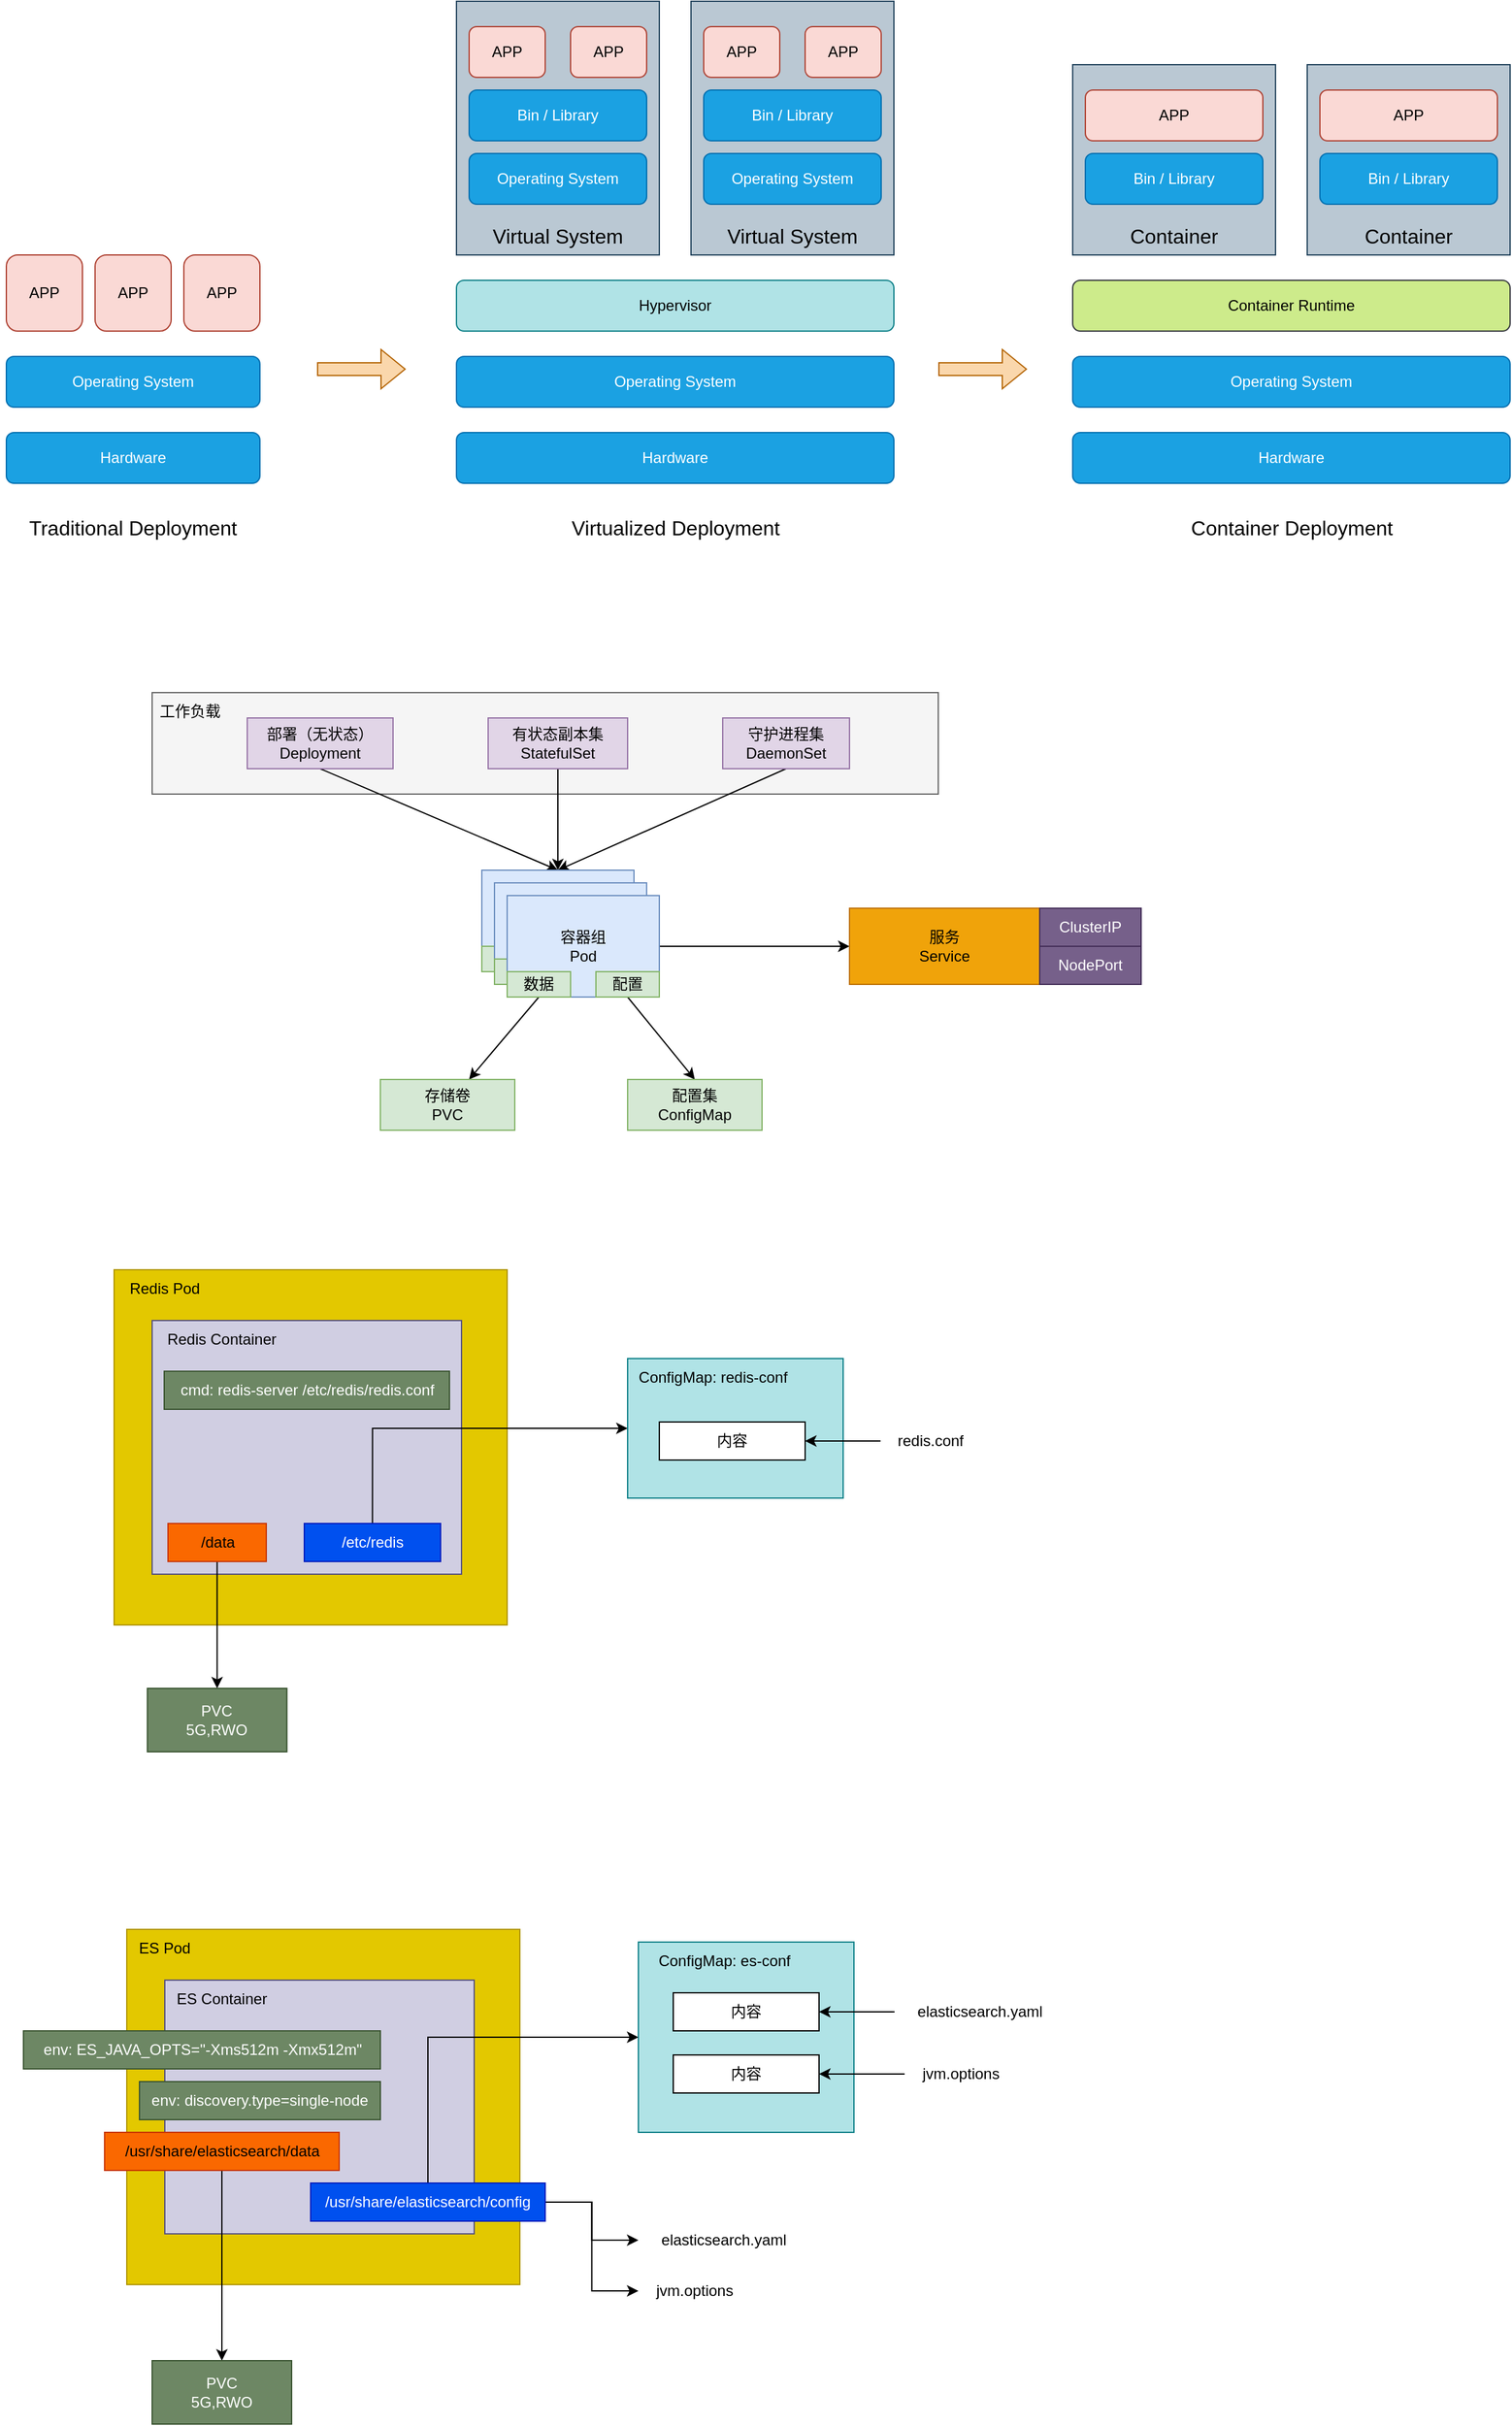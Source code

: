 <mxfile version="22.1.0" type="github">
  <diagram name="第 1 页" id="i1kklar53S_GGs_v64jb">
    <mxGraphModel dx="1242" dy="756" grid="1" gridSize="10" guides="1" tooltips="1" connect="1" arrows="1" fold="1" page="1" pageScale="1" pageWidth="827" pageHeight="1169" math="0" shadow="0">
      <root>
        <mxCell id="0" />
        <mxCell id="1" parent="0" />
        <mxCell id="_m6hfk_0l0CRy2P_7ZKI-25" value="" style="rounded=0;whiteSpace=wrap;html=1;fillColor=#f5f5f5;fontColor=#333333;strokeColor=#666666;" vertex="1" parent="1">
          <mxGeometry x="170" y="615" width="620" height="80" as="geometry" />
        </mxCell>
        <mxCell id="-WrX6jAIOm3FxNoPc4Nv-13" value="" style="rounded=0;whiteSpace=wrap;html=1;fillColor=#bac8d3;strokeColor=#23445d;" parent="1" vertex="1">
          <mxGeometry x="410" y="70" width="160" height="200" as="geometry" />
        </mxCell>
        <mxCell id="-WrX6jAIOm3FxNoPc4Nv-1" value="Hardware" style="rounded=1;whiteSpace=wrap;html=1;fillColor=#1ba1e2;strokeColor=#006EAF;fontColor=#ffffff;" parent="1" vertex="1">
          <mxGeometry x="55" y="410" width="200" height="40" as="geometry" />
        </mxCell>
        <mxCell id="-WrX6jAIOm3FxNoPc4Nv-2" value="Traditional Deployment" style="text;html=1;strokeColor=none;fillColor=none;align=center;verticalAlign=middle;whiteSpace=wrap;rounded=0;fontSize=16;" parent="1" vertex="1">
          <mxGeometry x="50" y="470" width="210" height="30" as="geometry" />
        </mxCell>
        <mxCell id="-WrX6jAIOm3FxNoPc4Nv-3" value="Operating System" style="rounded=1;whiteSpace=wrap;html=1;fillColor=#1ba1e2;strokeColor=#006EAF;fontColor=#ffffff;" parent="1" vertex="1">
          <mxGeometry x="55" y="350" width="200" height="40" as="geometry" />
        </mxCell>
        <mxCell id="-WrX6jAIOm3FxNoPc4Nv-4" value="APP" style="rounded=1;whiteSpace=wrap;html=1;fillColor=#fad9d5;strokeColor=#ae4132;" parent="1" vertex="1">
          <mxGeometry x="55" y="270" width="60" height="60" as="geometry" />
        </mxCell>
        <mxCell id="-WrX6jAIOm3FxNoPc4Nv-5" value="APP" style="rounded=1;whiteSpace=wrap;html=1;fillColor=#fad9d5;strokeColor=#ae4132;" parent="1" vertex="1">
          <mxGeometry x="195" y="270" width="60" height="60" as="geometry" />
        </mxCell>
        <mxCell id="-WrX6jAIOm3FxNoPc4Nv-6" value="APP" style="rounded=1;whiteSpace=wrap;html=1;fillColor=#fad9d5;strokeColor=#ae4132;" parent="1" vertex="1">
          <mxGeometry x="125" y="270" width="60" height="60" as="geometry" />
        </mxCell>
        <mxCell id="-WrX6jAIOm3FxNoPc4Nv-7" value="Hardware" style="rounded=1;whiteSpace=wrap;html=1;fillColor=#1ba1e2;strokeColor=#006EAF;fontColor=#ffffff;" parent="1" vertex="1">
          <mxGeometry x="410" y="410" width="345" height="40" as="geometry" />
        </mxCell>
        <mxCell id="-WrX6jAIOm3FxNoPc4Nv-8" value="Virtualized Deployment" style="text;html=1;strokeColor=none;fillColor=none;align=center;verticalAlign=middle;whiteSpace=wrap;rounded=0;fontSize=16;" parent="1" vertex="1">
          <mxGeometry x="477.5" y="470" width="210" height="30" as="geometry" />
        </mxCell>
        <mxCell id="-WrX6jAIOm3FxNoPc4Nv-9" value="Operating System" style="rounded=1;whiteSpace=wrap;html=1;fillColor=#1ba1e2;strokeColor=#006EAF;fontColor=#ffffff;" parent="1" vertex="1">
          <mxGeometry x="410" y="350" width="345" height="40" as="geometry" />
        </mxCell>
        <mxCell id="-WrX6jAIOm3FxNoPc4Nv-10" value="Hypervisor" style="rounded=1;whiteSpace=wrap;html=1;fillColor=#b0e3e6;strokeColor=#0e8088;" parent="1" vertex="1">
          <mxGeometry x="410" y="290" width="345" height="40" as="geometry" />
        </mxCell>
        <mxCell id="-WrX6jAIOm3FxNoPc4Nv-12" value="Operating System" style="rounded=1;whiteSpace=wrap;html=1;fillColor=#1ba1e2;strokeColor=#006EAF;fontColor=#ffffff;" parent="1" vertex="1">
          <mxGeometry x="420" y="190" width="140" height="40" as="geometry" />
        </mxCell>
        <mxCell id="-WrX6jAIOm3FxNoPc4Nv-14" value="Bin / Library" style="rounded=1;whiteSpace=wrap;html=1;fillColor=#1ba1e2;strokeColor=#006EAF;fontColor=#ffffff;" parent="1" vertex="1">
          <mxGeometry x="420" y="140" width="140" height="40" as="geometry" />
        </mxCell>
        <mxCell id="-WrX6jAIOm3FxNoPc4Nv-15" value="APP" style="rounded=1;whiteSpace=wrap;html=1;fillColor=#fad9d5;strokeColor=#ae4132;" parent="1" vertex="1">
          <mxGeometry x="420" y="90" width="60" height="40" as="geometry" />
        </mxCell>
        <mxCell id="-WrX6jAIOm3FxNoPc4Nv-16" value="APP" style="rounded=1;whiteSpace=wrap;html=1;fillColor=#fad9d5;strokeColor=#ae4132;" parent="1" vertex="1">
          <mxGeometry x="500" y="90" width="60" height="40" as="geometry" />
        </mxCell>
        <mxCell id="-WrX6jAIOm3FxNoPc4Nv-17" value="Virtual System" style="text;html=1;strokeColor=none;fillColor=none;align=center;verticalAlign=middle;whiteSpace=wrap;rounded=0;fontSize=16;" parent="1" vertex="1">
          <mxGeometry x="430" y="240" width="120" height="30" as="geometry" />
        </mxCell>
        <mxCell id="-WrX6jAIOm3FxNoPc4Nv-18" value="" style="rounded=0;whiteSpace=wrap;html=1;fillColor=#bac8d3;strokeColor=#23445d;" parent="1" vertex="1">
          <mxGeometry x="595" y="70" width="160" height="200" as="geometry" />
        </mxCell>
        <mxCell id="-WrX6jAIOm3FxNoPc4Nv-19" value="Operating System" style="rounded=1;whiteSpace=wrap;html=1;fillColor=#1ba1e2;strokeColor=#006EAF;fontColor=#ffffff;" parent="1" vertex="1">
          <mxGeometry x="605" y="190" width="140" height="40" as="geometry" />
        </mxCell>
        <mxCell id="-WrX6jAIOm3FxNoPc4Nv-20" value="Bin / Library" style="rounded=1;whiteSpace=wrap;html=1;fillColor=#1ba1e2;strokeColor=#006EAF;fontColor=#ffffff;" parent="1" vertex="1">
          <mxGeometry x="605" y="140" width="140" height="40" as="geometry" />
        </mxCell>
        <mxCell id="-WrX6jAIOm3FxNoPc4Nv-21" value="APP" style="rounded=1;whiteSpace=wrap;html=1;fillColor=#fad9d5;strokeColor=#ae4132;" parent="1" vertex="1">
          <mxGeometry x="605" y="90" width="60" height="40" as="geometry" />
        </mxCell>
        <mxCell id="-WrX6jAIOm3FxNoPc4Nv-22" value="APP" style="rounded=1;whiteSpace=wrap;html=1;fillColor=#fad9d5;strokeColor=#ae4132;" parent="1" vertex="1">
          <mxGeometry x="685" y="90" width="60" height="40" as="geometry" />
        </mxCell>
        <mxCell id="-WrX6jAIOm3FxNoPc4Nv-23" value="Virtual System" style="text;html=1;strokeColor=none;fillColor=none;align=center;verticalAlign=middle;whiteSpace=wrap;rounded=0;fontSize=16;" parent="1" vertex="1">
          <mxGeometry x="615" y="240" width="120" height="30" as="geometry" />
        </mxCell>
        <mxCell id="-WrX6jAIOm3FxNoPc4Nv-24" value="" style="shape=flexArrow;endArrow=classic;html=1;rounded=0;fillColor=#fad7ac;strokeColor=#b46504;" parent="1" edge="1">
          <mxGeometry width="50" height="50" relative="1" as="geometry">
            <mxPoint x="300" y="360" as="sourcePoint" />
            <mxPoint x="370" y="360" as="targetPoint" />
          </mxGeometry>
        </mxCell>
        <mxCell id="-WrX6jAIOm3FxNoPc4Nv-25" value="" style="shape=flexArrow;endArrow=classic;html=1;rounded=0;fillColor=#fad7ac;strokeColor=#b46504;" parent="1" edge="1">
          <mxGeometry width="50" height="50" relative="1" as="geometry">
            <mxPoint x="790" y="360" as="sourcePoint" />
            <mxPoint x="860" y="360" as="targetPoint" />
          </mxGeometry>
        </mxCell>
        <mxCell id="-WrX6jAIOm3FxNoPc4Nv-26" value="Hardware" style="rounded=1;whiteSpace=wrap;html=1;fillColor=#1ba1e2;strokeColor=#006EAF;fontColor=#ffffff;" parent="1" vertex="1">
          <mxGeometry x="896" y="410" width="345" height="40" as="geometry" />
        </mxCell>
        <mxCell id="-WrX6jAIOm3FxNoPc4Nv-27" value="Container Deployment" style="text;html=1;strokeColor=none;fillColor=none;align=center;verticalAlign=middle;whiteSpace=wrap;rounded=0;fontSize=16;" parent="1" vertex="1">
          <mxGeometry x="963.5" y="470" width="210" height="30" as="geometry" />
        </mxCell>
        <mxCell id="-WrX6jAIOm3FxNoPc4Nv-28" value="Operating System" style="rounded=1;whiteSpace=wrap;html=1;fillColor=#1ba1e2;strokeColor=#006EAF;fontColor=#ffffff;" parent="1" vertex="1">
          <mxGeometry x="896" y="350" width="345" height="40" as="geometry" />
        </mxCell>
        <mxCell id="-WrX6jAIOm3FxNoPc4Nv-29" value="Container Runtime" style="rounded=1;whiteSpace=wrap;html=1;fillColor=#cdeb8b;strokeColor=#36393d;" parent="1" vertex="1">
          <mxGeometry x="896" y="290" width="345" height="40" as="geometry" />
        </mxCell>
        <mxCell id="-WrX6jAIOm3FxNoPc4Nv-30" value="" style="rounded=0;whiteSpace=wrap;html=1;fillColor=#bac8d3;strokeColor=#23445d;" parent="1" vertex="1">
          <mxGeometry x="896" y="120" width="160" height="150" as="geometry" />
        </mxCell>
        <mxCell id="-WrX6jAIOm3FxNoPc4Nv-32" value="Bin / Library" style="rounded=1;whiteSpace=wrap;html=1;fillColor=#1ba1e2;strokeColor=#006EAF;fontColor=#ffffff;" parent="1" vertex="1">
          <mxGeometry x="906" y="190" width="140" height="40" as="geometry" />
        </mxCell>
        <mxCell id="-WrX6jAIOm3FxNoPc4Nv-33" value="APP" style="rounded=1;whiteSpace=wrap;html=1;fillColor=#fad9d5;strokeColor=#ae4132;" parent="1" vertex="1">
          <mxGeometry x="906" y="140" width="140" height="40" as="geometry" />
        </mxCell>
        <mxCell id="-WrX6jAIOm3FxNoPc4Nv-35" value="Container" style="text;html=1;strokeColor=none;fillColor=none;align=center;verticalAlign=middle;whiteSpace=wrap;rounded=0;fontSize=16;" parent="1" vertex="1">
          <mxGeometry x="916" y="240" width="120" height="30" as="geometry" />
        </mxCell>
        <mxCell id="-WrX6jAIOm3FxNoPc4Nv-42" value="" style="rounded=0;whiteSpace=wrap;html=1;fillColor=#bac8d3;strokeColor=#23445d;" parent="1" vertex="1">
          <mxGeometry x="1081" y="120" width="160" height="150" as="geometry" />
        </mxCell>
        <mxCell id="-WrX6jAIOm3FxNoPc4Nv-43" value="Bin / Library" style="rounded=1;whiteSpace=wrap;html=1;fillColor=#1ba1e2;strokeColor=#006EAF;fontColor=#ffffff;" parent="1" vertex="1">
          <mxGeometry x="1091" y="190" width="140" height="40" as="geometry" />
        </mxCell>
        <mxCell id="-WrX6jAIOm3FxNoPc4Nv-44" value="APP" style="rounded=1;whiteSpace=wrap;html=1;fillColor=#fad9d5;strokeColor=#ae4132;" parent="1" vertex="1">
          <mxGeometry x="1091" y="140" width="140" height="40" as="geometry" />
        </mxCell>
        <mxCell id="-WrX6jAIOm3FxNoPc4Nv-45" value="Container" style="text;html=1;strokeColor=none;fillColor=none;align=center;verticalAlign=middle;whiteSpace=wrap;rounded=0;fontSize=16;" parent="1" vertex="1">
          <mxGeometry x="1101" y="240" width="120" height="30" as="geometry" />
        </mxCell>
        <mxCell id="_m6hfk_0l0CRy2P_7ZKI-26" style="rounded=0;orthogonalLoop=1;jettySize=auto;html=1;exitX=0.5;exitY=1;exitDx=0;exitDy=0;entryX=0.5;entryY=0;entryDx=0;entryDy=0;" edge="1" parent="1" source="_m6hfk_0l0CRy2P_7ZKI-1" target="_m6hfk_0l0CRy2P_7ZKI-7">
          <mxGeometry relative="1" as="geometry" />
        </mxCell>
        <mxCell id="_m6hfk_0l0CRy2P_7ZKI-1" value="部署（无状态）&lt;br&gt;Deployment" style="rounded=0;whiteSpace=wrap;html=1;fillColor=#e1d5e7;strokeColor=#9673a6;" vertex="1" parent="1">
          <mxGeometry x="245" y="635" width="115" height="40" as="geometry" />
        </mxCell>
        <mxCell id="_m6hfk_0l0CRy2P_7ZKI-8" style="edgeStyle=orthogonalEdgeStyle;rounded=0;orthogonalLoop=1;jettySize=auto;html=1;exitX=0.5;exitY=1;exitDx=0;exitDy=0;entryX=0.5;entryY=0;entryDx=0;entryDy=0;" edge="1" parent="1" source="_m6hfk_0l0CRy2P_7ZKI-2" target="_m6hfk_0l0CRy2P_7ZKI-7">
          <mxGeometry relative="1" as="geometry">
            <mxPoint x="490" y="755" as="targetPoint" />
          </mxGeometry>
        </mxCell>
        <mxCell id="_m6hfk_0l0CRy2P_7ZKI-2" value="有状态副本集&lt;br&gt;StatefulSet" style="rounded=0;whiteSpace=wrap;html=1;fillColor=#e1d5e7;strokeColor=#9673a6;" vertex="1" parent="1">
          <mxGeometry x="435" y="635" width="110" height="40" as="geometry" />
        </mxCell>
        <mxCell id="_m6hfk_0l0CRy2P_7ZKI-27" style="rounded=0;orthogonalLoop=1;jettySize=auto;html=1;exitX=0.5;exitY=1;exitDx=0;exitDy=0;entryX=0.5;entryY=0;entryDx=0;entryDy=0;" edge="1" parent="1" source="_m6hfk_0l0CRy2P_7ZKI-3" target="_m6hfk_0l0CRy2P_7ZKI-7">
          <mxGeometry relative="1" as="geometry" />
        </mxCell>
        <mxCell id="_m6hfk_0l0CRy2P_7ZKI-3" value="守护进程集&lt;br&gt;DaemonSet" style="rounded=0;whiteSpace=wrap;html=1;fillColor=#e1d5e7;strokeColor=#9673a6;" vertex="1" parent="1">
          <mxGeometry x="620" y="635" width="100" height="40" as="geometry" />
        </mxCell>
        <mxCell id="_m6hfk_0l0CRy2P_7ZKI-7" value="容器组&lt;br&gt;Pod" style="rounded=0;whiteSpace=wrap;html=1;fillColor=#dae8fc;strokeColor=#6c8ebf;" vertex="1" parent="1">
          <mxGeometry x="430" y="755" width="120" height="80" as="geometry" />
        </mxCell>
        <mxCell id="_m6hfk_0l0CRy2P_7ZKI-9" value="数据" style="rounded=0;whiteSpace=wrap;html=1;fillColor=#d5e8d4;strokeColor=#82b366;" vertex="1" parent="1">
          <mxGeometry x="430" y="815" width="50" height="20" as="geometry" />
        </mxCell>
        <mxCell id="_m6hfk_0l0CRy2P_7ZKI-13" value="配置" style="rounded=0;whiteSpace=wrap;html=1;fillColor=#d5e8d4;strokeColor=#82b366;" vertex="1" parent="1">
          <mxGeometry x="500" y="785" width="50" height="50" as="geometry" />
        </mxCell>
        <mxCell id="_m6hfk_0l0CRy2P_7ZKI-16" value="容器组&lt;br&gt;Pod" style="rounded=0;whiteSpace=wrap;html=1;fillColor=#dae8fc;strokeColor=#6c8ebf;" vertex="1" parent="1">
          <mxGeometry x="440" y="765" width="120" height="80" as="geometry" />
        </mxCell>
        <mxCell id="_m6hfk_0l0CRy2P_7ZKI-17" value="数据" style="rounded=0;whiteSpace=wrap;html=1;fillColor=#d5e8d4;strokeColor=#82b366;" vertex="1" parent="1">
          <mxGeometry x="440" y="825" width="50" height="20" as="geometry" />
        </mxCell>
        <mxCell id="_m6hfk_0l0CRy2P_7ZKI-18" value="配置" style="rounded=0;whiteSpace=wrap;html=1;fillColor=#d5e8d4;strokeColor=#82b366;" vertex="1" parent="1">
          <mxGeometry x="510" y="825" width="50" height="20" as="geometry" />
        </mxCell>
        <mxCell id="_m6hfk_0l0CRy2P_7ZKI-36" style="edgeStyle=orthogonalEdgeStyle;rounded=0;orthogonalLoop=1;jettySize=auto;html=1;exitX=1;exitY=0.5;exitDx=0;exitDy=0;" edge="1" parent="1" source="_m6hfk_0l0CRy2P_7ZKI-19" target="_m6hfk_0l0CRy2P_7ZKI-33">
          <mxGeometry relative="1" as="geometry" />
        </mxCell>
        <mxCell id="_m6hfk_0l0CRy2P_7ZKI-19" value="容器组&lt;br&gt;Pod" style="rounded=0;whiteSpace=wrap;html=1;fillColor=#dae8fc;strokeColor=#6c8ebf;" vertex="1" parent="1">
          <mxGeometry x="450" y="775" width="120" height="80" as="geometry" />
        </mxCell>
        <mxCell id="_m6hfk_0l0CRy2P_7ZKI-31" style="rounded=0;orthogonalLoop=1;jettySize=auto;html=1;exitX=0.5;exitY=1;exitDx=0;exitDy=0;" edge="1" parent="1" source="_m6hfk_0l0CRy2P_7ZKI-20" target="_m6hfk_0l0CRy2P_7ZKI-29">
          <mxGeometry relative="1" as="geometry" />
        </mxCell>
        <mxCell id="_m6hfk_0l0CRy2P_7ZKI-20" value="数据" style="rounded=0;whiteSpace=wrap;html=1;fillColor=#d5e8d4;strokeColor=#82b366;" vertex="1" parent="1">
          <mxGeometry x="450" y="835" width="50" height="20" as="geometry" />
        </mxCell>
        <mxCell id="_m6hfk_0l0CRy2P_7ZKI-32" style="rounded=0;orthogonalLoop=1;jettySize=auto;html=1;exitX=0.5;exitY=1;exitDx=0;exitDy=0;entryX=0.5;entryY=0;entryDx=0;entryDy=0;" edge="1" parent="1" source="_m6hfk_0l0CRy2P_7ZKI-21" target="_m6hfk_0l0CRy2P_7ZKI-30">
          <mxGeometry relative="1" as="geometry" />
        </mxCell>
        <mxCell id="_m6hfk_0l0CRy2P_7ZKI-21" value="配置" style="rounded=0;whiteSpace=wrap;html=1;fillColor=#d5e8d4;strokeColor=#82b366;" vertex="1" parent="1">
          <mxGeometry x="520" y="835" width="50" height="20" as="geometry" />
        </mxCell>
        <mxCell id="_m6hfk_0l0CRy2P_7ZKI-28" value="工作负载" style="text;html=1;strokeColor=none;fillColor=none;align=center;verticalAlign=middle;whiteSpace=wrap;rounded=0;" vertex="1" parent="1">
          <mxGeometry x="170" y="615" width="60" height="30" as="geometry" />
        </mxCell>
        <mxCell id="_m6hfk_0l0CRy2P_7ZKI-29" value="存储卷&lt;br&gt;PVC" style="rounded=0;whiteSpace=wrap;html=1;fillColor=#d5e8d4;strokeColor=#82b366;" vertex="1" parent="1">
          <mxGeometry x="350" y="920" width="106" height="40" as="geometry" />
        </mxCell>
        <mxCell id="_m6hfk_0l0CRy2P_7ZKI-30" value="配置集&lt;br&gt;ConfigMap" style="rounded=0;whiteSpace=wrap;html=1;fillColor=#d5e8d4;strokeColor=#82b366;" vertex="1" parent="1">
          <mxGeometry x="545" y="920" width="106" height="40" as="geometry" />
        </mxCell>
        <mxCell id="_m6hfk_0l0CRy2P_7ZKI-33" value="服务&lt;br&gt;Service" style="rounded=0;whiteSpace=wrap;html=1;fillColor=#f0a30a;fontColor=#000000;strokeColor=#BD7000;" vertex="1" parent="1">
          <mxGeometry x="720" y="785" width="150" height="60" as="geometry" />
        </mxCell>
        <mxCell id="_m6hfk_0l0CRy2P_7ZKI-34" value="ClusterIP" style="rounded=0;whiteSpace=wrap;html=1;fillColor=#76608a;fontColor=#ffffff;strokeColor=#432D57;" vertex="1" parent="1">
          <mxGeometry x="870" y="785" width="80" height="30" as="geometry" />
        </mxCell>
        <mxCell id="_m6hfk_0l0CRy2P_7ZKI-35" value="NodePort" style="rounded=0;whiteSpace=wrap;html=1;fillColor=#76608a;fontColor=#ffffff;strokeColor=#432D57;" vertex="1" parent="1">
          <mxGeometry x="870" y="815" width="80" height="30" as="geometry" />
        </mxCell>
        <mxCell id="_m6hfk_0l0CRy2P_7ZKI-38" value="" style="rounded=0;whiteSpace=wrap;html=1;fillColor=#e3c800;fontColor=#000000;strokeColor=#B09500;" vertex="1" parent="1">
          <mxGeometry x="140" y="1070" width="310" height="280" as="geometry" />
        </mxCell>
        <mxCell id="_m6hfk_0l0CRy2P_7ZKI-40" value="Redis Pod" style="text;html=1;strokeColor=none;fillColor=none;align=center;verticalAlign=middle;whiteSpace=wrap;rounded=0;" vertex="1" parent="1">
          <mxGeometry x="140" y="1070" width="80" height="30" as="geometry" />
        </mxCell>
        <mxCell id="_m6hfk_0l0CRy2P_7ZKI-41" value="" style="rounded=0;whiteSpace=wrap;html=1;fillColor=#d0cee2;strokeColor=#56517e;" vertex="1" parent="1">
          <mxGeometry x="170" y="1110" width="244" height="200" as="geometry" />
        </mxCell>
        <mxCell id="_m6hfk_0l0CRy2P_7ZKI-42" value="Redis Container" style="text;html=1;strokeColor=none;fillColor=none;align=center;verticalAlign=middle;whiteSpace=wrap;rounded=0;" vertex="1" parent="1">
          <mxGeometry x="170" y="1110" width="110" height="30" as="geometry" />
        </mxCell>
        <mxCell id="_m6hfk_0l0CRy2P_7ZKI-46" style="edgeStyle=orthogonalEdgeStyle;rounded=0;orthogonalLoop=1;jettySize=auto;html=1;exitX=0.5;exitY=1;exitDx=0;exitDy=0;entryX=0.5;entryY=0;entryDx=0;entryDy=0;" edge="1" parent="1" source="_m6hfk_0l0CRy2P_7ZKI-43" target="_m6hfk_0l0CRy2P_7ZKI-45">
          <mxGeometry relative="1" as="geometry" />
        </mxCell>
        <mxCell id="_m6hfk_0l0CRy2P_7ZKI-43" value="/data" style="text;html=1;strokeColor=#C73500;fillColor=#fa6800;align=center;verticalAlign=middle;whiteSpace=wrap;rounded=0;fontColor=#000000;" vertex="1" parent="1">
          <mxGeometry x="182.5" y="1270" width="77.5" height="30" as="geometry" />
        </mxCell>
        <mxCell id="_m6hfk_0l0CRy2P_7ZKI-52" style="edgeStyle=orthogonalEdgeStyle;rounded=0;orthogonalLoop=1;jettySize=auto;html=1;exitX=0.5;exitY=0;exitDx=0;exitDy=0;entryX=0;entryY=0.5;entryDx=0;entryDy=0;" edge="1" parent="1" source="_m6hfk_0l0CRy2P_7ZKI-44" target="_m6hfk_0l0CRy2P_7ZKI-47">
          <mxGeometry relative="1" as="geometry" />
        </mxCell>
        <mxCell id="_m6hfk_0l0CRy2P_7ZKI-44" value="/etc/redis" style="text;html=1;strokeColor=#001DBC;fillColor=#0050ef;align=center;verticalAlign=middle;whiteSpace=wrap;rounded=0;fontColor=#ffffff;" vertex="1" parent="1">
          <mxGeometry x="290" y="1270" width="107.5" height="30" as="geometry" />
        </mxCell>
        <mxCell id="_m6hfk_0l0CRy2P_7ZKI-45" value="PVC&lt;br&gt;5G,RWO" style="rounded=0;whiteSpace=wrap;html=1;fillColor=#6d8764;strokeColor=#3A5431;fontColor=#ffffff;" vertex="1" parent="1">
          <mxGeometry x="166.25" y="1400" width="110" height="50" as="geometry" />
        </mxCell>
        <mxCell id="_m6hfk_0l0CRy2P_7ZKI-47" value="" style="rounded=0;whiteSpace=wrap;html=1;fillColor=#b0e3e6;strokeColor=#0e8088;" vertex="1" parent="1">
          <mxGeometry x="545" y="1140" width="170" height="110" as="geometry" />
        </mxCell>
        <mxCell id="_m6hfk_0l0CRy2P_7ZKI-48" value="ConfigMap: redis-conf" style="text;html=1;strokeColor=none;fillColor=none;align=center;verticalAlign=middle;whiteSpace=wrap;rounded=0;" vertex="1" parent="1">
          <mxGeometry x="545" y="1140" width="135" height="30" as="geometry" />
        </mxCell>
        <mxCell id="_m6hfk_0l0CRy2P_7ZKI-50" value="内容" style="rounded=0;whiteSpace=wrap;html=1;" vertex="1" parent="1">
          <mxGeometry x="570" y="1190" width="115" height="30" as="geometry" />
        </mxCell>
        <mxCell id="_m6hfk_0l0CRy2P_7ZKI-54" style="edgeStyle=orthogonalEdgeStyle;rounded=0;orthogonalLoop=1;jettySize=auto;html=1;exitX=0;exitY=0.5;exitDx=0;exitDy=0;entryX=1;entryY=0.5;entryDx=0;entryDy=0;" edge="1" parent="1" source="_m6hfk_0l0CRy2P_7ZKI-53" target="_m6hfk_0l0CRy2P_7ZKI-50">
          <mxGeometry relative="1" as="geometry" />
        </mxCell>
        <mxCell id="_m6hfk_0l0CRy2P_7ZKI-53" value="redis.conf" style="text;html=1;strokeColor=none;fillColor=none;align=center;verticalAlign=middle;whiteSpace=wrap;rounded=0;" vertex="1" parent="1">
          <mxGeometry x="744.5" y="1190" width="78" height="30" as="geometry" />
        </mxCell>
        <mxCell id="_m6hfk_0l0CRy2P_7ZKI-61" value="" style="rounded=0;whiteSpace=wrap;html=1;fillColor=#e3c800;fontColor=#000000;strokeColor=#B09500;" vertex="1" parent="1">
          <mxGeometry x="150" y="1590" width="310" height="280" as="geometry" />
        </mxCell>
        <mxCell id="_m6hfk_0l0CRy2P_7ZKI-62" value="ES Pod" style="text;html=1;strokeColor=none;fillColor=none;align=center;verticalAlign=middle;whiteSpace=wrap;rounded=0;" vertex="1" parent="1">
          <mxGeometry x="150" y="1590" width="60" height="30" as="geometry" />
        </mxCell>
        <mxCell id="_m6hfk_0l0CRy2P_7ZKI-63" value="" style="rounded=0;whiteSpace=wrap;html=1;fillColor=#d0cee2;strokeColor=#56517e;" vertex="1" parent="1">
          <mxGeometry x="180" y="1630" width="244" height="200" as="geometry" />
        </mxCell>
        <mxCell id="_m6hfk_0l0CRy2P_7ZKI-64" value="ES Container" style="text;html=1;strokeColor=none;fillColor=none;align=center;verticalAlign=middle;whiteSpace=wrap;rounded=0;" vertex="1" parent="1">
          <mxGeometry x="180" y="1630" width="90" height="30" as="geometry" />
        </mxCell>
        <mxCell id="_m6hfk_0l0CRy2P_7ZKI-65" style="edgeStyle=orthogonalEdgeStyle;rounded=0;orthogonalLoop=1;jettySize=auto;html=1;exitX=0.5;exitY=1;exitDx=0;exitDy=0;entryX=0.5;entryY=0;entryDx=0;entryDy=0;" edge="1" parent="1" source="_m6hfk_0l0CRy2P_7ZKI-66" target="_m6hfk_0l0CRy2P_7ZKI-71">
          <mxGeometry relative="1" as="geometry" />
        </mxCell>
        <mxCell id="_m6hfk_0l0CRy2P_7ZKI-66" value="/usr/share/elasticsearch/data" style="text;html=1;strokeColor=#C73500;fillColor=#fa6800;align=center;verticalAlign=middle;whiteSpace=wrap;rounded=0;fontColor=#000000;" vertex="1" parent="1">
          <mxGeometry x="132.5" y="1750" width="185" height="30" as="geometry" />
        </mxCell>
        <mxCell id="_m6hfk_0l0CRy2P_7ZKI-67" style="edgeStyle=orthogonalEdgeStyle;rounded=0;orthogonalLoop=1;jettySize=auto;html=1;exitX=0.5;exitY=0;exitDx=0;exitDy=0;entryX=0;entryY=0.5;entryDx=0;entryDy=0;" edge="1" parent="1" source="_m6hfk_0l0CRy2P_7ZKI-70" target="_m6hfk_0l0CRy2P_7ZKI-72">
          <mxGeometry relative="1" as="geometry" />
        </mxCell>
        <mxCell id="_m6hfk_0l0CRy2P_7ZKI-68" style="edgeStyle=orthogonalEdgeStyle;rounded=0;orthogonalLoop=1;jettySize=auto;html=1;exitX=1;exitY=0.5;exitDx=0;exitDy=0;entryX=0;entryY=0.5;entryDx=0;entryDy=0;" edge="1" parent="1" source="_m6hfk_0l0CRy2P_7ZKI-70" target="_m6hfk_0l0CRy2P_7ZKI-80">
          <mxGeometry relative="1" as="geometry" />
        </mxCell>
        <mxCell id="_m6hfk_0l0CRy2P_7ZKI-69" style="edgeStyle=orthogonalEdgeStyle;rounded=0;orthogonalLoop=1;jettySize=auto;html=1;exitX=1;exitY=0.5;exitDx=0;exitDy=0;entryX=0;entryY=0.5;entryDx=0;entryDy=0;" edge="1" parent="1" source="_m6hfk_0l0CRy2P_7ZKI-70" target="_m6hfk_0l0CRy2P_7ZKI-81">
          <mxGeometry relative="1" as="geometry" />
        </mxCell>
        <mxCell id="_m6hfk_0l0CRy2P_7ZKI-70" value="/usr/share/elasticsearch/config" style="text;html=1;strokeColor=#001DBC;fillColor=#0050ef;align=center;verticalAlign=middle;whiteSpace=wrap;rounded=0;fontColor=#ffffff;" vertex="1" parent="1">
          <mxGeometry x="295" y="1790" width="185" height="30" as="geometry" />
        </mxCell>
        <mxCell id="_m6hfk_0l0CRy2P_7ZKI-71" value="PVC&lt;br&gt;5G,RWO" style="rounded=0;whiteSpace=wrap;html=1;fillColor=#6d8764;strokeColor=#3A5431;fontColor=#ffffff;" vertex="1" parent="1">
          <mxGeometry x="170" y="1930" width="110" height="50" as="geometry" />
        </mxCell>
        <mxCell id="_m6hfk_0l0CRy2P_7ZKI-72" value="" style="rounded=0;whiteSpace=wrap;html=1;fillColor=#b0e3e6;strokeColor=#0e8088;" vertex="1" parent="1">
          <mxGeometry x="553.5" y="1600" width="170" height="150" as="geometry" />
        </mxCell>
        <mxCell id="_m6hfk_0l0CRy2P_7ZKI-73" value="ConfigMap: es-conf" style="text;html=1;strokeColor=none;fillColor=none;align=center;verticalAlign=middle;whiteSpace=wrap;rounded=0;" vertex="1" parent="1">
          <mxGeometry x="553.5" y="1600" width="135" height="30" as="geometry" />
        </mxCell>
        <mxCell id="_m6hfk_0l0CRy2P_7ZKI-74" value="内容" style="rounded=0;whiteSpace=wrap;html=1;" vertex="1" parent="1">
          <mxGeometry x="581" y="1640" width="115" height="30" as="geometry" />
        </mxCell>
        <mxCell id="_m6hfk_0l0CRy2P_7ZKI-75" value="内容" style="rounded=0;whiteSpace=wrap;html=1;" vertex="1" parent="1">
          <mxGeometry x="581" y="1689" width="115" height="30" as="geometry" />
        </mxCell>
        <mxCell id="_m6hfk_0l0CRy2P_7ZKI-76" style="edgeStyle=orthogonalEdgeStyle;rounded=0;orthogonalLoop=1;jettySize=auto;html=1;exitX=0;exitY=0.5;exitDx=0;exitDy=0;entryX=1;entryY=0.5;entryDx=0;entryDy=0;" edge="1" parent="1" source="_m6hfk_0l0CRy2P_7ZKI-77" target="_m6hfk_0l0CRy2P_7ZKI-74">
          <mxGeometry relative="1" as="geometry" />
        </mxCell>
        <mxCell id="_m6hfk_0l0CRy2P_7ZKI-77" value="elasticsearch.yaml" style="text;html=1;strokeColor=none;fillColor=none;align=center;verticalAlign=middle;whiteSpace=wrap;rounded=0;" vertex="1" parent="1">
          <mxGeometry x="755.5" y="1640" width="134" height="30" as="geometry" />
        </mxCell>
        <mxCell id="_m6hfk_0l0CRy2P_7ZKI-78" style="edgeStyle=orthogonalEdgeStyle;rounded=0;orthogonalLoop=1;jettySize=auto;html=1;entryX=1;entryY=0.5;entryDx=0;entryDy=0;" edge="1" parent="1" source="_m6hfk_0l0CRy2P_7ZKI-79" target="_m6hfk_0l0CRy2P_7ZKI-75">
          <mxGeometry relative="1" as="geometry" />
        </mxCell>
        <mxCell id="_m6hfk_0l0CRy2P_7ZKI-79" value="jvm.options" style="text;html=1;strokeColor=none;fillColor=none;align=center;verticalAlign=middle;whiteSpace=wrap;rounded=0;" vertex="1" parent="1">
          <mxGeometry x="763.5" y="1689" width="88" height="30" as="geometry" />
        </mxCell>
        <mxCell id="_m6hfk_0l0CRy2P_7ZKI-80" value="elasticsearch.yaml" style="text;html=1;strokeColor=none;fillColor=none;align=center;verticalAlign=middle;whiteSpace=wrap;rounded=0;" vertex="1" parent="1">
          <mxGeometry x="553.5" y="1820" width="134" height="30" as="geometry" />
        </mxCell>
        <mxCell id="_m6hfk_0l0CRy2P_7ZKI-81" value="jvm.options" style="text;html=1;strokeColor=none;fillColor=none;align=center;verticalAlign=middle;whiteSpace=wrap;rounded=0;" vertex="1" parent="1">
          <mxGeometry x="553.5" y="1860" width="88" height="30" as="geometry" />
        </mxCell>
        <mxCell id="_m6hfk_0l0CRy2P_7ZKI-82" value="cmd: redis-server /etc/redis/redis.conf" style="text;html=1;strokeColor=#3A5431;fillColor=#6d8764;align=center;verticalAlign=middle;whiteSpace=wrap;rounded=0;fontColor=#ffffff;" vertex="1" parent="1">
          <mxGeometry x="179.5" y="1150" width="225" height="30" as="geometry" />
        </mxCell>
        <mxCell id="_m6hfk_0l0CRy2P_7ZKI-83" value="env:&amp;nbsp;ES_JAVA_OPTS=&quot;-Xms512m -Xmx512m&quot;" style="text;html=1;strokeColor=#3A5431;fillColor=#6d8764;align=center;verticalAlign=middle;whiteSpace=wrap;rounded=0;fontColor=#ffffff;" vertex="1" parent="1">
          <mxGeometry x="68.5" y="1670" width="281.5" height="30" as="geometry" />
        </mxCell>
        <mxCell id="_m6hfk_0l0CRy2P_7ZKI-84" value="env:&amp;nbsp;discovery.type=single-node" style="text;html=1;strokeColor=#3A5431;fillColor=#6d8764;align=center;verticalAlign=middle;whiteSpace=wrap;rounded=0;fontColor=#ffffff;" vertex="1" parent="1">
          <mxGeometry x="160" y="1710" width="190" height="30" as="geometry" />
        </mxCell>
      </root>
    </mxGraphModel>
  </diagram>
</mxfile>
